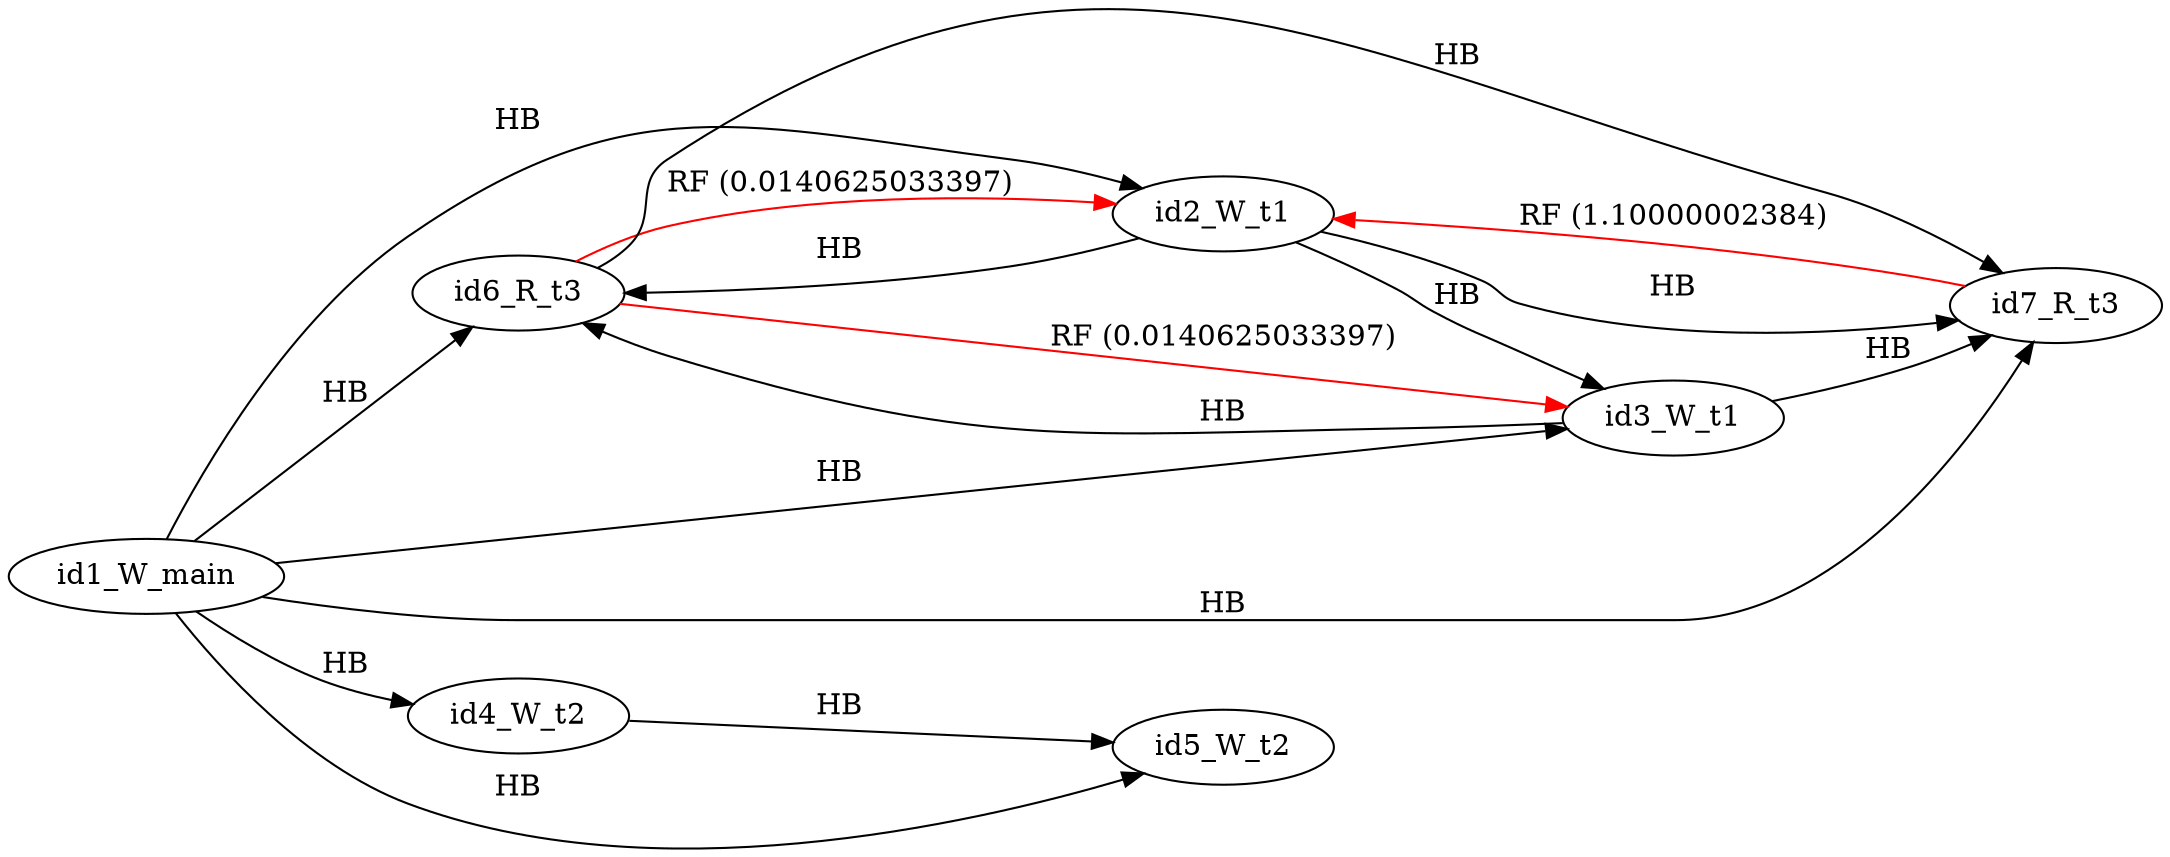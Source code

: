 digraph memory_model {
rankdir=LR;
splines=true; esep=0.5;
id6_R_t3 -> id2_W_t1 [label = "RF (0.0140625033397)", color="red"];
id6_R_t3 -> id3_W_t1 [label = "RF (0.0140625033397)", color="red"];
id7_R_t3 -> id2_W_t1 [label = "RF (1.10000002384)", color="red"];
id2_W_t1 -> id3_W_t1 [label = "HB", color="black"];
id4_W_t2 -> id5_W_t2 [label = "HB", color="black"];
id6_R_t3 -> id7_R_t3 [label = "HB", color="black"];
id1_W_main -> id2_W_t1 [label = "HB", color="black"];
id1_W_main -> id3_W_t1 [label = "HB", color="black"];
id1_W_main -> id4_W_t2 [label = "HB", color="black"];
id1_W_main -> id5_W_t2 [label = "HB", color="black"];
id1_W_main -> id6_R_t3 [label = "HB", color="black"];
id1_W_main -> id7_R_t3 [label = "HB", color="black"];
id2_W_t1 -> id6_R_t3 [label = "HB", color="black"];
id2_W_t1 -> id7_R_t3 [label = "HB", color="black"];
id3_W_t1 -> id6_R_t3 [label = "HB", color="black"];
id3_W_t1 -> id7_R_t3 [label = "HB", color="black"];
id1_W_main [pos="5.0,4!"]
id2_W_t1 [pos="0,2!"]
id3_W_t1 [pos="0,0!"]
id4_W_t2 [pos="5,2!"]
id5_W_t2 [pos="5,0!"]
id6_R_t3 [pos="10,2!"]
id7_R_t3 [pos="10,0!"]
}